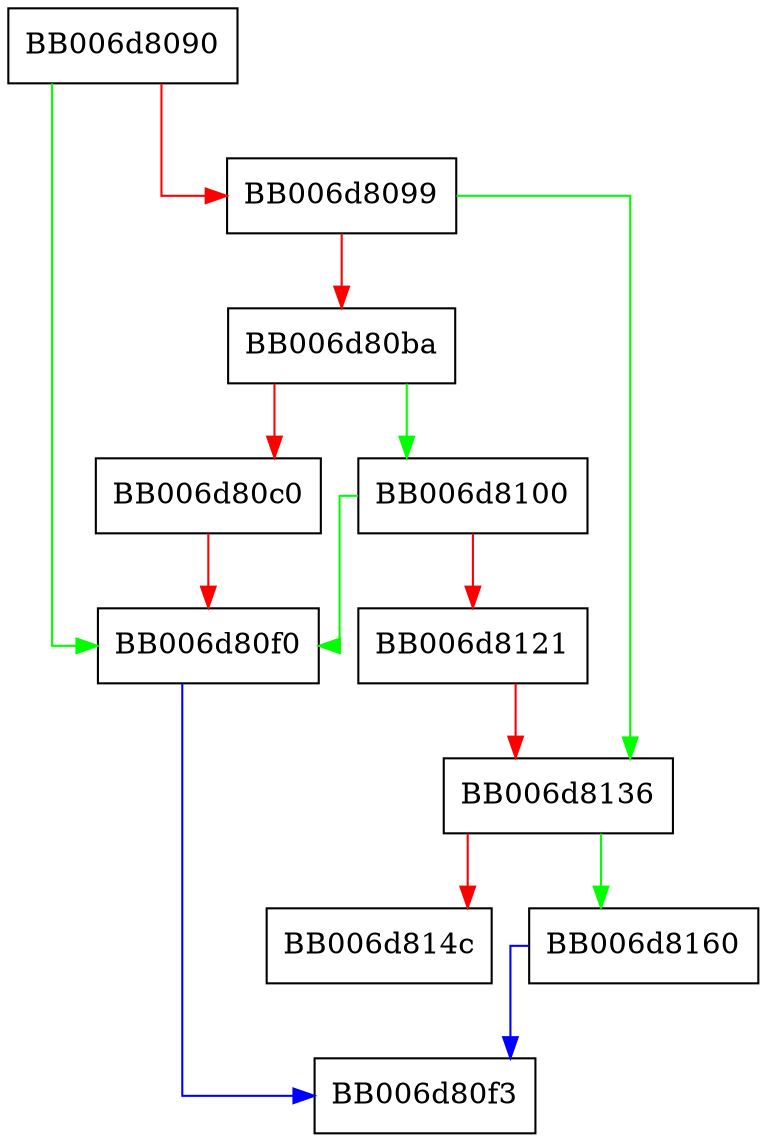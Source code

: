 digraph cmac_gen_set_params {
  node [shape="box"];
  graph [splines=ortho];
  BB006d8090 -> BB006d80f0 [color="green"];
  BB006d8090 -> BB006d8099 [color="red"];
  BB006d8099 -> BB006d8136 [color="green"];
  BB006d8099 -> BB006d80ba [color="red"];
  BB006d80ba -> BB006d8100 [color="green"];
  BB006d80ba -> BB006d80c0 [color="red"];
  BB006d80c0 -> BB006d80f0 [color="red"];
  BB006d80f0 -> BB006d80f3 [color="blue"];
  BB006d8100 -> BB006d80f0 [color="green"];
  BB006d8100 -> BB006d8121 [color="red"];
  BB006d8121 -> BB006d8136 [color="red"];
  BB006d8136 -> BB006d8160 [color="green"];
  BB006d8136 -> BB006d814c [color="red"];
  BB006d8160 -> BB006d80f3 [color="blue"];
}